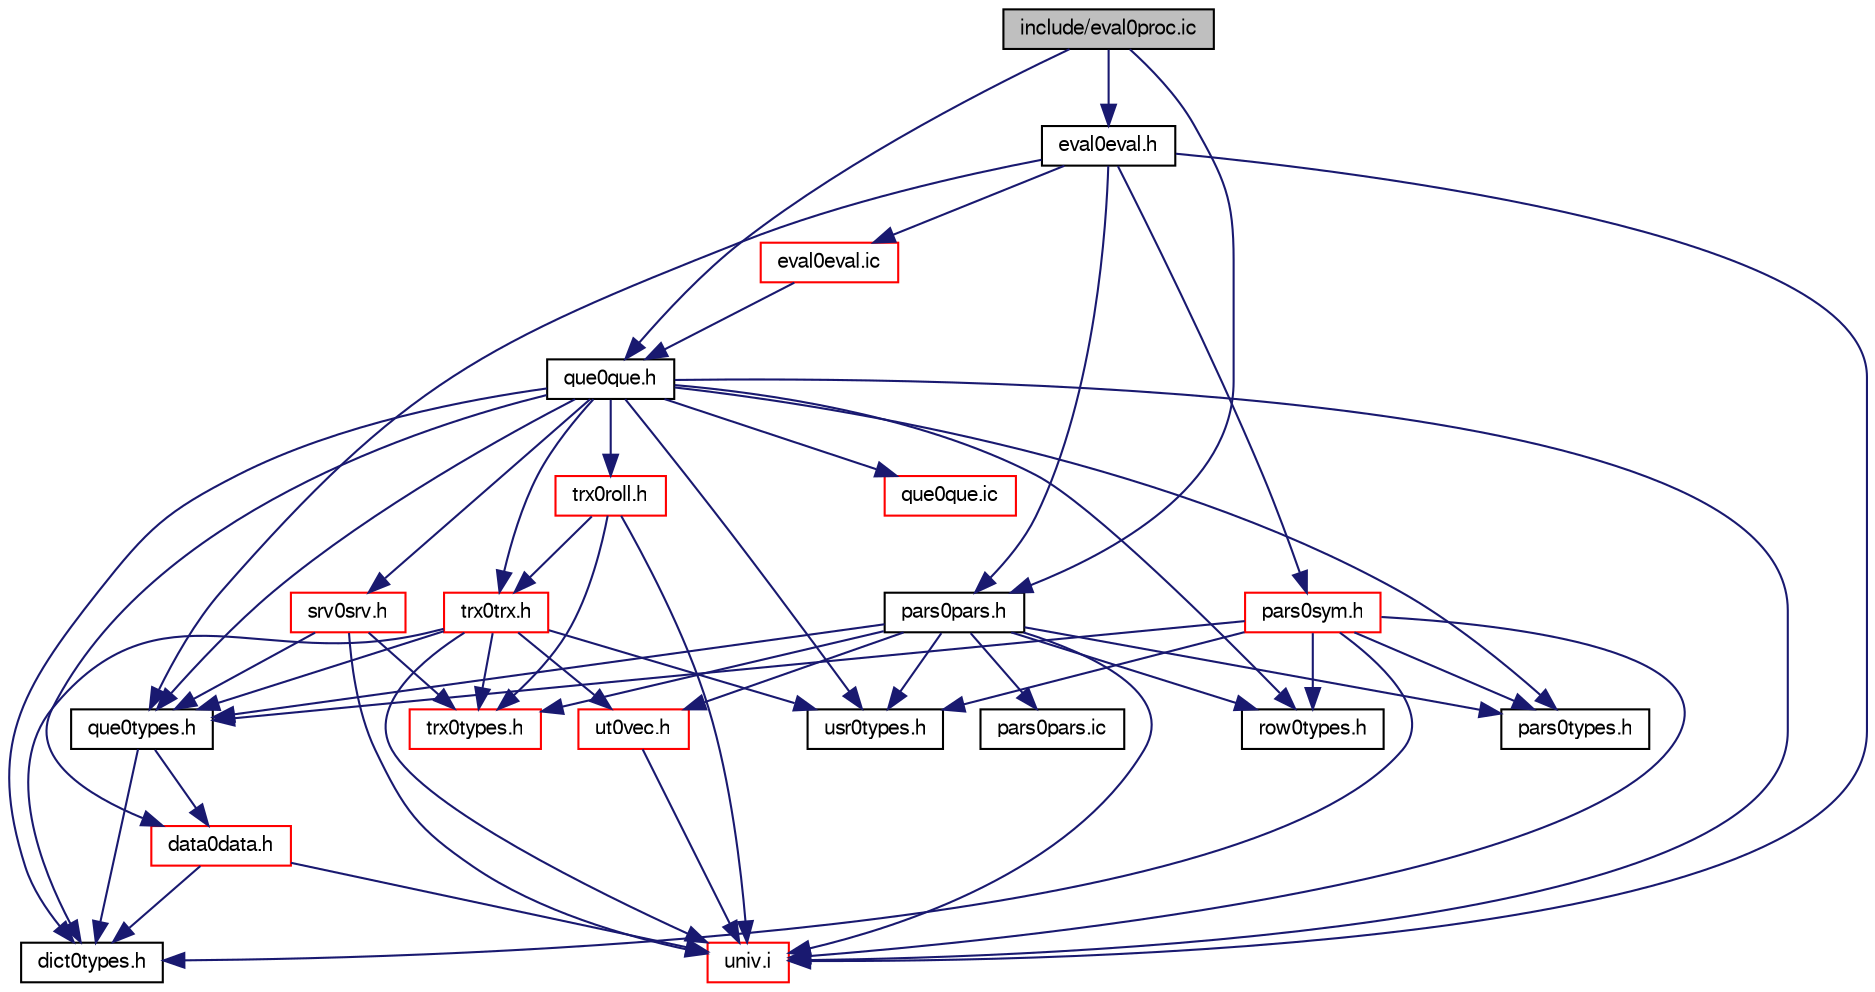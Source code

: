 digraph "include/eval0proc.ic"
{
  bgcolor="transparent";
  edge [fontname="FreeSans",fontsize="10",labelfontname="FreeSans",labelfontsize="10"];
  node [fontname="FreeSans",fontsize="10",shape=record];
  Node1 [label="include/eval0proc.ic",height=0.2,width=0.4,color="black", fillcolor="grey75", style="filled" fontcolor="black"];
  Node1 -> Node2 [color="midnightblue",fontsize="10",style="solid",fontname="FreeSans"];
  Node2 [label="pars0pars.h",height=0.2,width=0.4,color="black",URL="$pars0pars_8h.html"];
  Node2 -> Node3 [color="midnightblue",fontsize="10",style="solid",fontname="FreeSans"];
  Node3 [label="univ.i",height=0.2,width=0.4,color="red",URL="$univ_8i.html"];
  Node2 -> Node4 [color="midnightblue",fontsize="10",style="solid",fontname="FreeSans"];
  Node4 [label="que0types.h",height=0.2,width=0.4,color="black",URL="$que0types_8h.html"];
  Node4 -> Node5 [color="midnightblue",fontsize="10",style="solid",fontname="FreeSans"];
  Node5 [label="data0data.h",height=0.2,width=0.4,color="red",URL="$data0data_8h.html"];
  Node5 -> Node3 [color="midnightblue",fontsize="10",style="solid",fontname="FreeSans"];
  Node5 -> Node6 [color="midnightblue",fontsize="10",style="solid",fontname="FreeSans"];
  Node6 [label="dict0types.h",height=0.2,width=0.4,color="black",URL="$dict0types_8h.html"];
  Node4 -> Node6 [color="midnightblue",fontsize="10",style="solid",fontname="FreeSans"];
  Node2 -> Node7 [color="midnightblue",fontsize="10",style="solid",fontname="FreeSans"];
  Node7 [label="usr0types.h",height=0.2,width=0.4,color="black",URL="$usr0types_8h.html"];
  Node2 -> Node8 [color="midnightblue",fontsize="10",style="solid",fontname="FreeSans"];
  Node8 [label="pars0types.h",height=0.2,width=0.4,color="black",URL="$pars0types_8h.html"];
  Node2 -> Node9 [color="midnightblue",fontsize="10",style="solid",fontname="FreeSans"];
  Node9 [label="row0types.h",height=0.2,width=0.4,color="black",URL="$row0types_8h.html"];
  Node2 -> Node10 [color="midnightblue",fontsize="10",style="solid",fontname="FreeSans"];
  Node10 [label="trx0types.h",height=0.2,width=0.4,color="red",URL="$trx0types_8h.html"];
  Node2 -> Node11 [color="midnightblue",fontsize="10",style="solid",fontname="FreeSans"];
  Node11 [label="ut0vec.h",height=0.2,width=0.4,color="red",URL="$ut0vec_8h.html"];
  Node11 -> Node3 [color="midnightblue",fontsize="10",style="solid",fontname="FreeSans"];
  Node2 -> Node12 [color="midnightblue",fontsize="10",style="solid",fontname="FreeSans"];
  Node12 [label="pars0pars.ic",height=0.2,width=0.4,color="black",URL="$pars0pars_8ic.html"];
  Node1 -> Node13 [color="midnightblue",fontsize="10",style="solid",fontname="FreeSans"];
  Node13 [label="que0que.h",height=0.2,width=0.4,color="black",URL="$que0que_8h.html"];
  Node13 -> Node3 [color="midnightblue",fontsize="10",style="solid",fontname="FreeSans"];
  Node13 -> Node5 [color="midnightblue",fontsize="10",style="solid",fontname="FreeSans"];
  Node13 -> Node6 [color="midnightblue",fontsize="10",style="solid",fontname="FreeSans"];
  Node13 -> Node14 [color="midnightblue",fontsize="10",style="solid",fontname="FreeSans"];
  Node14 [label="trx0trx.h",height=0.2,width=0.4,color="red",URL="$trx0trx_8h.html"];
  Node14 -> Node3 [color="midnightblue",fontsize="10",style="solid",fontname="FreeSans"];
  Node14 -> Node10 [color="midnightblue",fontsize="10",style="solid",fontname="FreeSans"];
  Node14 -> Node6 [color="midnightblue",fontsize="10",style="solid",fontname="FreeSans"];
  Node14 -> Node7 [color="midnightblue",fontsize="10",style="solid",fontname="FreeSans"];
  Node14 -> Node4 [color="midnightblue",fontsize="10",style="solid",fontname="FreeSans"];
  Node14 -> Node11 [color="midnightblue",fontsize="10",style="solid",fontname="FreeSans"];
  Node13 -> Node15 [color="midnightblue",fontsize="10",style="solid",fontname="FreeSans"];
  Node15 [label="trx0roll.h",height=0.2,width=0.4,color="red",URL="$trx0roll_8h.html"];
  Node15 -> Node3 [color="midnightblue",fontsize="10",style="solid",fontname="FreeSans"];
  Node15 -> Node14 [color="midnightblue",fontsize="10",style="solid",fontname="FreeSans"];
  Node15 -> Node10 [color="midnightblue",fontsize="10",style="solid",fontname="FreeSans"];
  Node13 -> Node16 [color="midnightblue",fontsize="10",style="solid",fontname="FreeSans"];
  Node16 [label="srv0srv.h",height=0.2,width=0.4,color="red",URL="$srv0srv_8h.html"];
  Node16 -> Node3 [color="midnightblue",fontsize="10",style="solid",fontname="FreeSans"];
  Node16 -> Node4 [color="midnightblue",fontsize="10",style="solid",fontname="FreeSans"];
  Node16 -> Node10 [color="midnightblue",fontsize="10",style="solid",fontname="FreeSans"];
  Node13 -> Node7 [color="midnightblue",fontsize="10",style="solid",fontname="FreeSans"];
  Node13 -> Node4 [color="midnightblue",fontsize="10",style="solid",fontname="FreeSans"];
  Node13 -> Node9 [color="midnightblue",fontsize="10",style="solid",fontname="FreeSans"];
  Node13 -> Node8 [color="midnightblue",fontsize="10",style="solid",fontname="FreeSans"];
  Node13 -> Node17 [color="midnightblue",fontsize="10",style="solid",fontname="FreeSans"];
  Node17 [label="que0que.ic",height=0.2,width=0.4,color="red",URL="$que0que_8ic.html"];
  Node1 -> Node18 [color="midnightblue",fontsize="10",style="solid",fontname="FreeSans"];
  Node18 [label="eval0eval.h",height=0.2,width=0.4,color="black",URL="$eval0eval_8h.html"];
  Node18 -> Node3 [color="midnightblue",fontsize="10",style="solid",fontname="FreeSans"];
  Node18 -> Node4 [color="midnightblue",fontsize="10",style="solid",fontname="FreeSans"];
  Node18 -> Node19 [color="midnightblue",fontsize="10",style="solid",fontname="FreeSans"];
  Node19 [label="pars0sym.h",height=0.2,width=0.4,color="red",URL="$pars0sym_8h.html"];
  Node19 -> Node3 [color="midnightblue",fontsize="10",style="solid",fontname="FreeSans"];
  Node19 -> Node4 [color="midnightblue",fontsize="10",style="solid",fontname="FreeSans"];
  Node19 -> Node7 [color="midnightblue",fontsize="10",style="solid",fontname="FreeSans"];
  Node19 -> Node6 [color="midnightblue",fontsize="10",style="solid",fontname="FreeSans"];
  Node19 -> Node8 [color="midnightblue",fontsize="10",style="solid",fontname="FreeSans"];
  Node19 -> Node9 [color="midnightblue",fontsize="10",style="solid",fontname="FreeSans"];
  Node18 -> Node2 [color="midnightblue",fontsize="10",style="solid",fontname="FreeSans"];
  Node18 -> Node20 [color="midnightblue",fontsize="10",style="solid",fontname="FreeSans"];
  Node20 [label="eval0eval.ic",height=0.2,width=0.4,color="red",URL="$eval0eval_8ic.html"];
  Node20 -> Node13 [color="midnightblue",fontsize="10",style="solid",fontname="FreeSans"];
}
